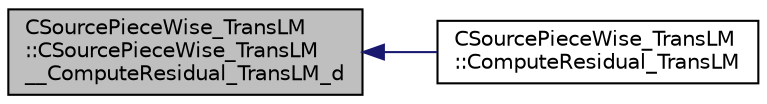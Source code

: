 digraph "CSourcePieceWise_TransLM::CSourcePieceWise_TransLM__ComputeResidual_TransLM_d"
{
  edge [fontname="Helvetica",fontsize="10",labelfontname="Helvetica",labelfontsize="10"];
  node [fontname="Helvetica",fontsize="10",shape=record];
  rankdir="LR";
  Node12 [label="CSourcePieceWise_TransLM\l::CSourcePieceWise_TransLM\l__ComputeResidual_TransLM_d",height=0.2,width=0.4,color="black", fillcolor="grey75", style="filled", fontcolor="black"];
  Node12 -> Node13 [dir="back",color="midnightblue",fontsize="10",style="solid",fontname="Helvetica"];
  Node13 [label="CSourcePieceWise_TransLM\l::ComputeResidual_TransLM",height=0.2,width=0.4,color="black", fillcolor="white", style="filled",URL="$class_c_source_piece_wise___trans_l_m.html#a99bfc570061b85c2e941a3d780b63c26",tooltip="Residual for source term integration. "];
}
